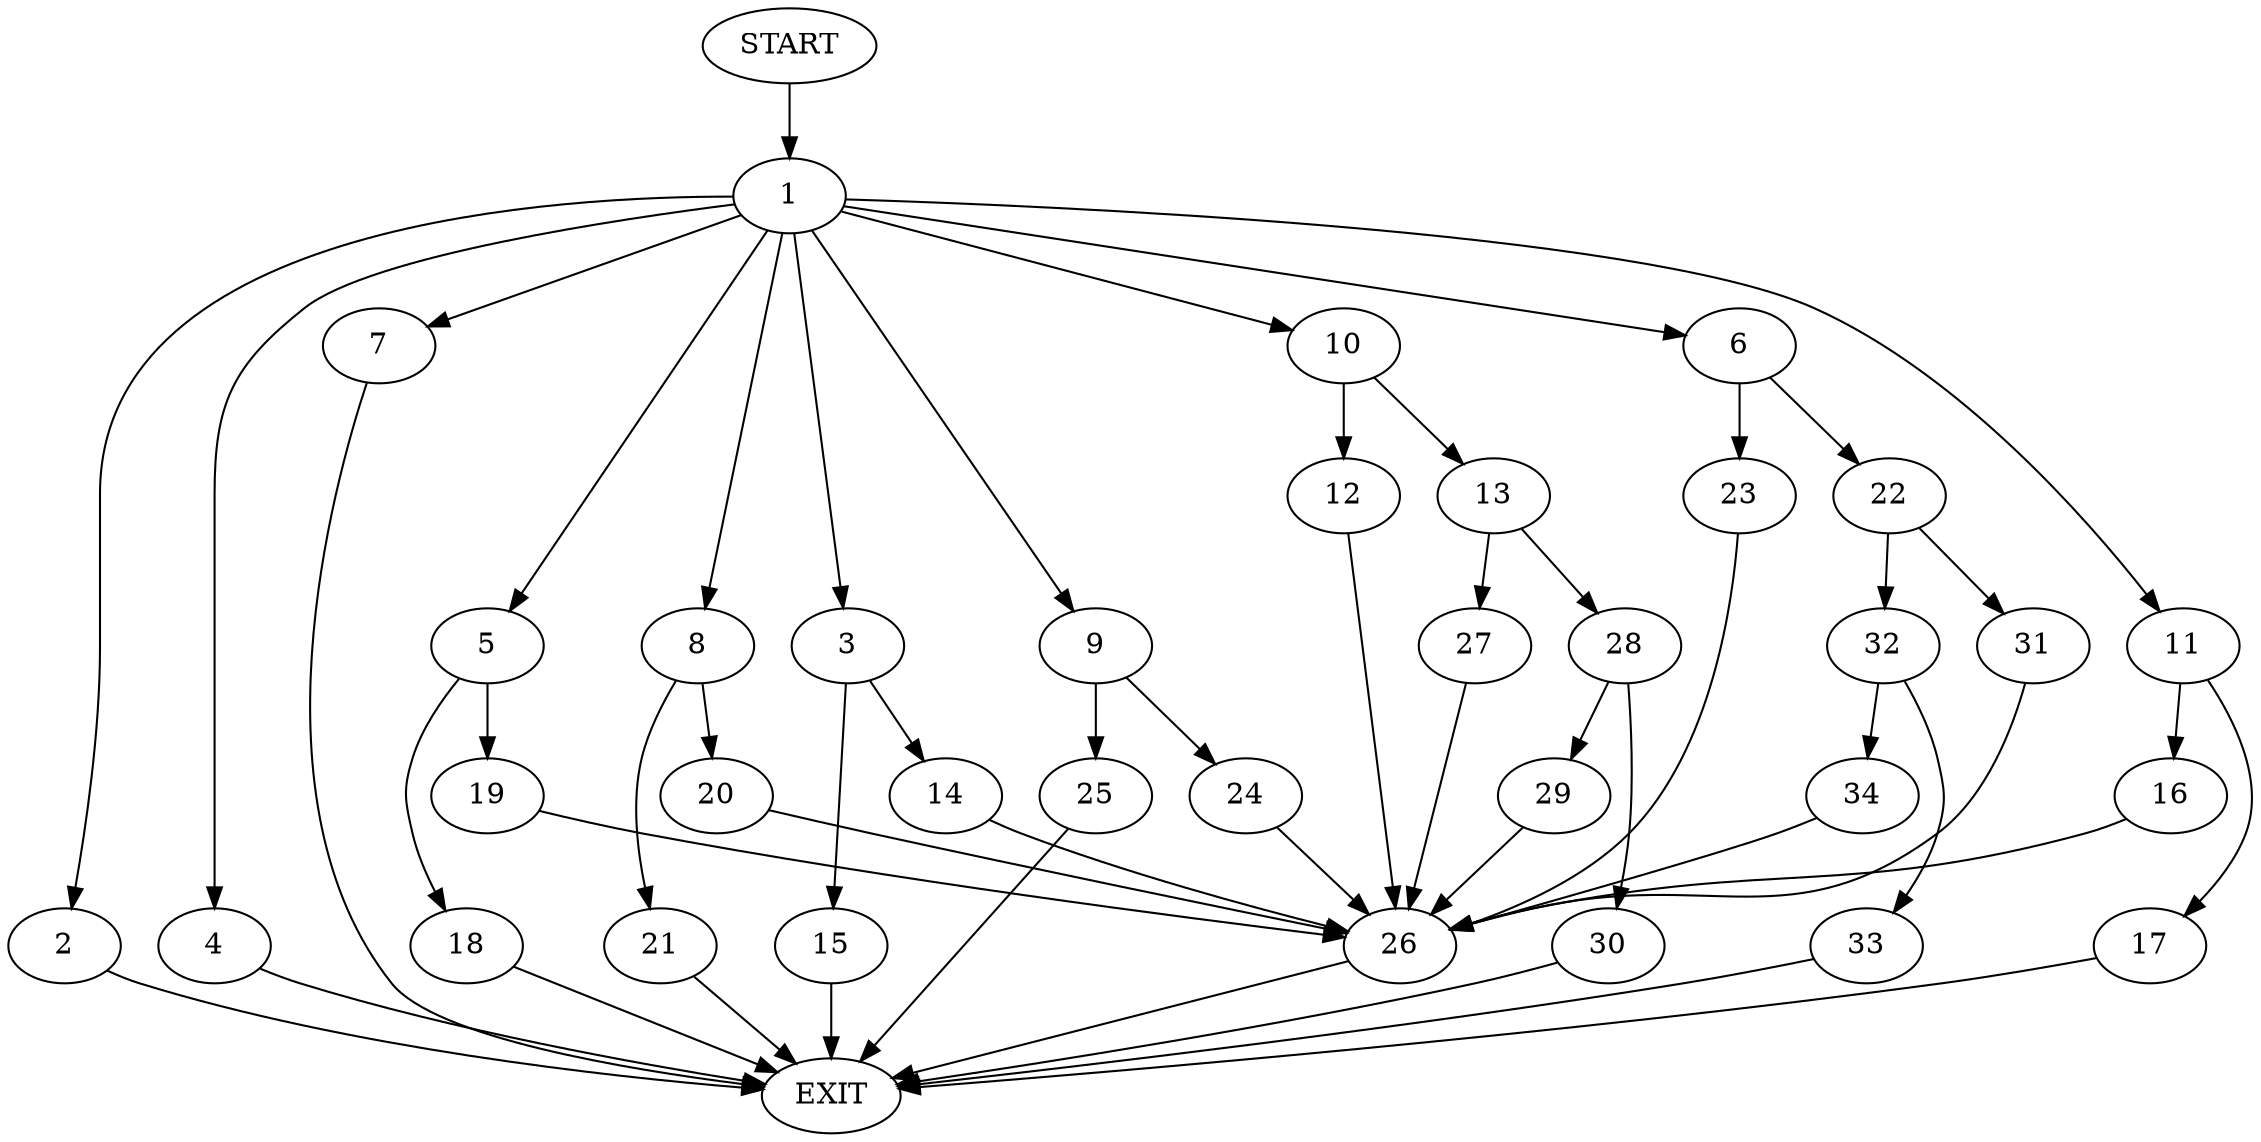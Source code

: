 digraph {
0 [label="START"]
35 [label="EXIT"]
0 -> 1
1 -> 2
1 -> 3
1 -> 4
1 -> 5
1 -> 6
1 -> 7
1 -> 8
1 -> 9
1 -> 10
1 -> 11
2 -> 35
10 -> 12
10 -> 13
3 -> 14
3 -> 15
11 -> 16
11 -> 17
7 -> 35
5 -> 18
5 -> 19
4 -> 35
8 -> 20
8 -> 21
6 -> 22
6 -> 23
9 -> 24
9 -> 25
12 -> 26
13 -> 27
13 -> 28
26 -> 35
27 -> 26
28 -> 29
28 -> 30
30 -> 35
29 -> 26
23 -> 26
22 -> 31
22 -> 32
31 -> 26
32 -> 33
32 -> 34
33 -> 35
34 -> 26
25 -> 35
24 -> 26
18 -> 35
19 -> 26
20 -> 26
21 -> 35
15 -> 35
14 -> 26
17 -> 35
16 -> 26
}
